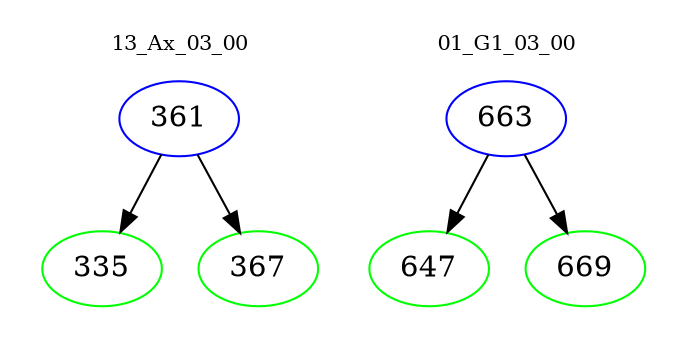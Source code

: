 digraph{
subgraph cluster_0 {
color = white
label = "13_Ax_03_00";
fontsize=10;
T0_361 [label="361", color="blue"]
T0_361 -> T0_335 [color="black"]
T0_335 [label="335", color="green"]
T0_361 -> T0_367 [color="black"]
T0_367 [label="367", color="green"]
}
subgraph cluster_1 {
color = white
label = "01_G1_03_00";
fontsize=10;
T1_663 [label="663", color="blue"]
T1_663 -> T1_647 [color="black"]
T1_647 [label="647", color="green"]
T1_663 -> T1_669 [color="black"]
T1_669 [label="669", color="green"]
}
}
